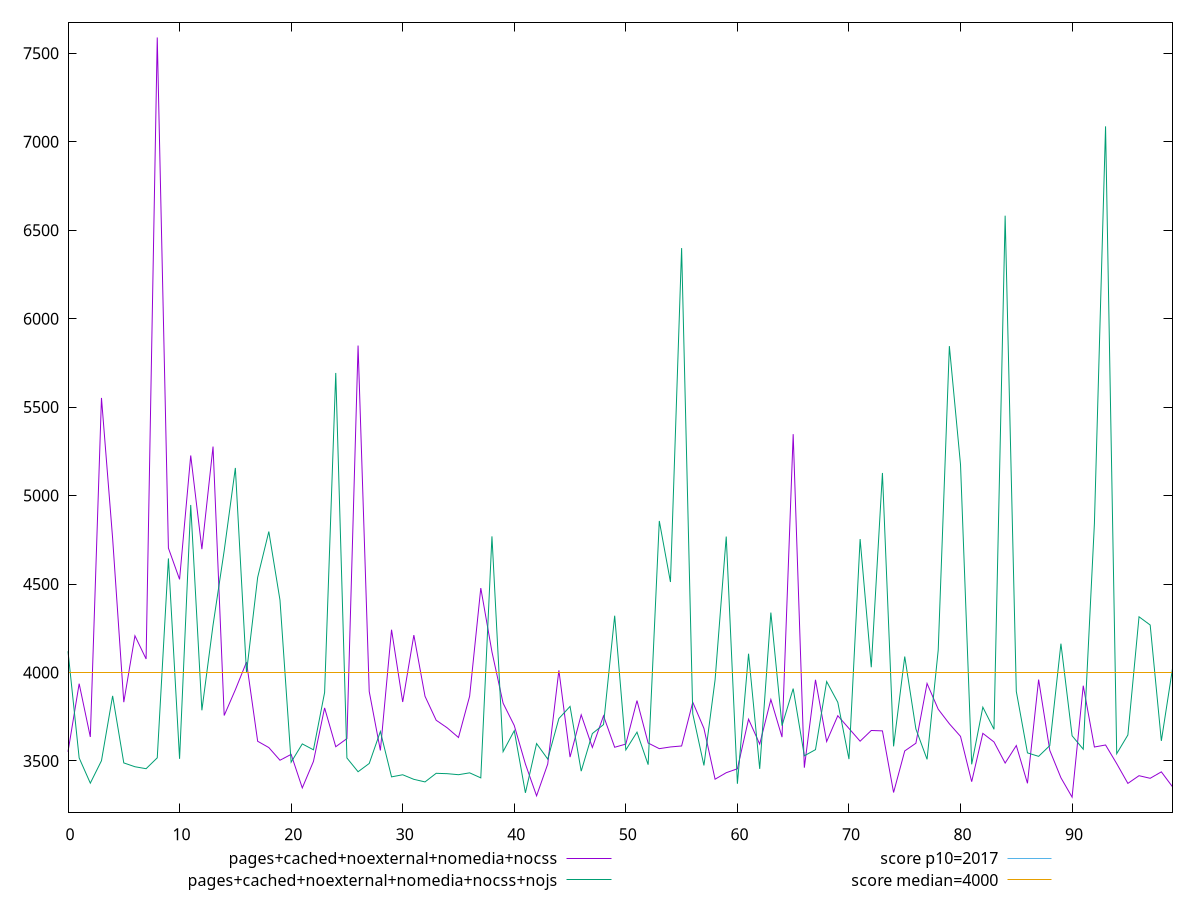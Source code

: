reset

$pagesCachedNoexternalNomediaNocss <<EOF
0 3551.8919999999966
1 3936.6039999999944
2 3635.6199999999985
3 5551.887999999994
4 4757.947999999996
5 3832.227999999997
6 4207.479999999998
7 4076.3959999999984
8 7589.119999999986
9 4703.183999999994
10 4526.371999999995
11 5226.53999999999
12 4696.983999999997
13 5277.02799999999
14 3756.959999999998
15 3902.443999999993
16 4058.683999999996
17 3611.347999999999
18 3575.7239999999965
19 3504.059999999999
20 3537.188000000001
21 3347.627999999999
22 3497.3559999999975
23 3799.8879999999986
24 3580.4519999999957
25 3626.2719999999977
26 5847.915999999994
27 3892.431999999997
28 3559.435999999996
29 4241.699999999996
30 3833.255999999996
31 4211.427999999997
32 3865.655999999998
33 3730.159999999998
34 3686.723999999996
35 3632.5679999999975
36 3866.2799999999957
37 4477.151999999996
38 4116.691999999993
39 3826.488
40 3700.231999999997
41 3482.4759999999933
42 3302.9159999999974
43 3482.6079999999956
44 4012.235999999994
45 3521.835999999997
46 3760.7399999999966
47 3576.3120000000004
48 3754.944
49 3577.4000000000005
50 3595.423999999995
51 3841.303999999999
52 3601.331999999997
53 3569.4839999999963
54 3579.115999999997
55 3584.6919999999977
56 3831.9679999999985
57 3684.2280000000023
58 3396.8879999999963
59 3433.5559999999973
60 3455.827999999997
61 3736.0079999999953
62 3595.1639999999966
63 3847.239999999996
64 3634.7519999999954
65 5347.139999999993
66 3461.9359999999974
67 3958.5919999999933
68 3609.6479999999983
69 3755.7519999999977
70 3683.751999999995
71 3611.659999999998
72 3672.2959999999966
73 3669.9880000000003
74 3321.7399999999966
75 3556.599999999997
76 3600.219999999999
77 3937.991999999995
78 3792.415999999998
79 3710.0759999999937
80 3638.771999999994
81 3382.691999999996
82 3656.0039999999954
83 3607.371999999998
84 3488.179999999997
85 3587.0919999999937
86 3373.6559999999968
87 3959.7439999999974
88 3559.847999999996
89 3404.8879999999967
90 3295.423999999998
91 3925.3319999999976
92 3578.855999999997
93 3590.2199999999943
94 3484.667999999996
95 3373.115999999998
96 3416.6759999999954
97 3401.9639999999977
98 3438.3999999999965
99 3353.8959999999975
EOF

$pagesCachedNoexternalNomediaNocssNojs <<EOF
0 4119.851999999993
1 3516.9719999999966
2 3374.5479999999975
3 3501.3839999999987
4 3867.8839999999973
5 3488.9519999999957
6 3467.283999999999
7 3456.2399999999975
8 3517.6359999999972
9 4644.7279999999955
10 3512.0719999999974
11 4946.855999999999
12 3786.2479999999987
13 4267.799999999994
14 4688.687999999995
15 5156.135999999998
16 3999.275999999996
17 4537.567999999996
18 4796.684
19 4409.163999999999
20 3492.935999999996
21 3596.375999999998
22 3562.9759999999997
23 3886.771999999997
24 5693.2159999999885
25 3516.8079999999977
26 3439.0359999999973
27 3485.8279999999995
28 3666.58
29 3410.123999999998
30 3421.9559999999956
31 3396.0799999999967
32 3381.5119999999993
33 3430.1479999999938
34 3428.067999999997
35 3422.2639999999965
36 3432.8199999999956
37 3404.3799999999983
38 4769.539999999995
39 3552.6479999999974
40 3671.231999999996
41 3319.7599999999966
42 3598.2799999999975
43 3510.635999999997
44 3739.783999999989
45 3808.2759999999957
46 3442.2719999999927
47 3654.855999999996
48 3705.699999999996
49 4320.943999999998
50 3562.3599999999965
51 3662.7959999999953
52 3478.891999999997
53 4856.499999999993
54 4511.483999999992
55 6398.819999999991
56 3766.095999999995
57 3474.647999999996
58 3958.0919999999937
59 4768.135999999995
60 3371.035999999995
61 4106.003999999992
62 3455.0679999999975
63 4338.7279999999955
64 3699.5519999999983
65 3909.016000000001
66 3529.1319999999955
67 3563.883999999995
68 3948.8759999999975
69 3831.4639999999954
70 3510.4079999999976
71 4754.135999999997
72 4029.683999999996
73 5127.747999999996
74 3582.5399999999995
75 4090.2119999999973
76 3680.7039999999974
77 3509.1119999999955
78 4126.471999999996
79 5844.779999999997
80 5174.5959999999895
81 3480.9479999999953
82 3803.863999999998
83 3678.871999999996
84 6581.9079999999885
85 3893.1039999999966
86 3545.651999999996
87 3526.003999999996
88 3586.6759999999963
89 4163.055999999998
90 3642.379999999997
91 3566.3479999999972
92 4840.835999999993
93 7086.739999999994
94 3541.0559999999973
95 3646.8559999999966
96 4314.823999999994
97 4268.271999999998
98 3613.391999999997
99 4021.891999999996
EOF

set key outside below
set xrange [0:99]
set yrange [3209.5500799999986:7674.993919999986]
set trange [3209.5500799999986:7674.993919999986]
set terminal svg size 640, 520 enhanced background rgb 'white'
set output "reprap/mainthread-work-breakdown/comparison/line/4_vs_5.svg"

plot $pagesCachedNoexternalNomediaNocss title "pages+cached+noexternal+nomedia+nocss" with line, \
     $pagesCachedNoexternalNomediaNocssNojs title "pages+cached+noexternal+nomedia+nocss+nojs" with line, \
     2017 title "score p10=2017", \
     4000 title "score median=4000"

reset
